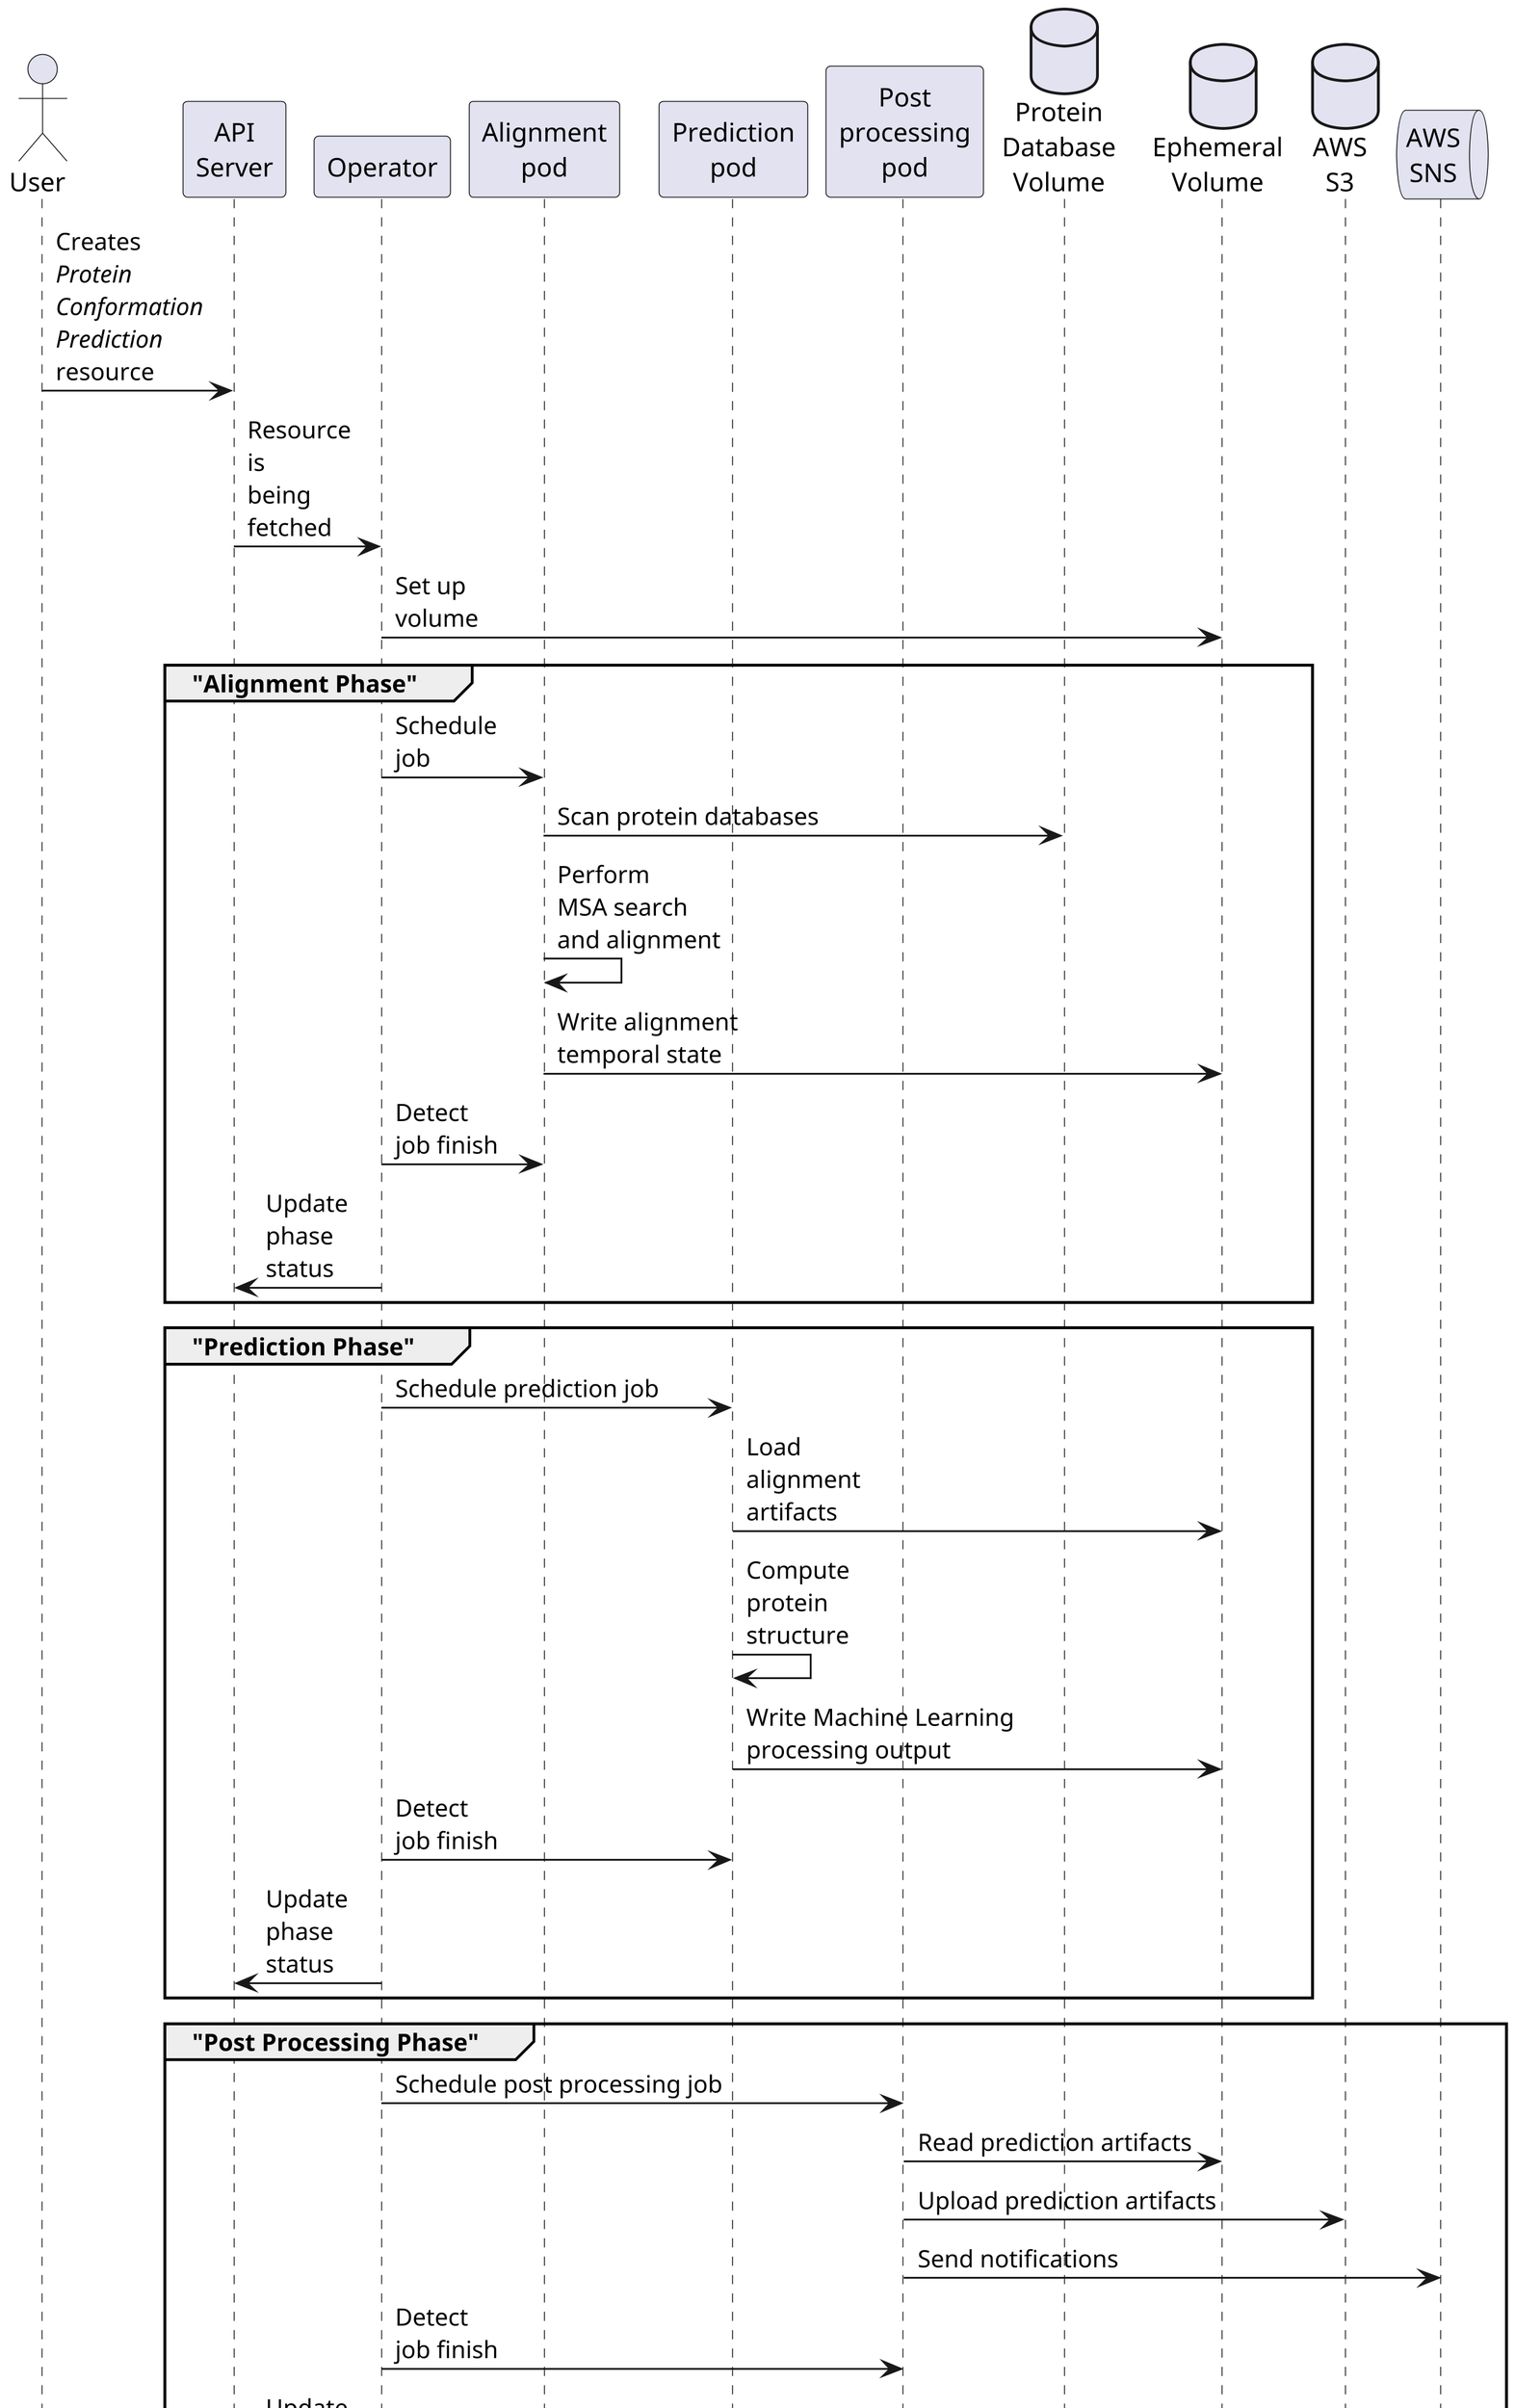 @startuml

skinparam dpi 300

actor User as user
participant "API\nServer" as api
participant Operator as operator
participant "Alignment\npod" as alignmentPod
participant "Prediction\npod" as predictionPod
participant "Post\nprocessing\npod" as postProcessingPod
database "Protein\nDatabase\nVolume" as dbVolume
database "Ephemeral\nVolume" as tmpVolume
database "AWS\nS3" as s3
queue "AWS\nSNS" as sns

user -> api : Creates\n//Protein//\n//Conformation//\n//Prediction//\nresource
api -> operator : Resource\nis\nbeing\nfetched
operator -> tmpVolume : Set up\nvolume
group "Alignment Phase"
operator -> alignmentPod : Schedule\njob
alignmentPod -> dbVolume : Scan protein databases
alignmentPod -> alignmentPod : Perform\nMSA search\nand alignment
alignmentPod -> tmpVolume : Write alignment\ntemporal state
operator -> alignmentPod : Detect\njob finish
operator -> api : Update\nphase\nstatus
end
group "Prediction Phase"
operator -> predictionPod : Schedule prediction job
predictionPod -> tmpVolume : Load\nalignment\nartifacts
predictionPod -> predictionPod : Compute\nprotein\nstructure
predictionPod -> tmpVolume : Write Machine Learning\nprocessing output
operator -> predictionPod : Detect\njob finish
operator -> api : Update\nphase\nstatus
end
group "Post Processing Phase"
operator -> postProcessingPod : Schedule post processing job
postProcessingPod -> tmpVolume : Read prediction artifacts
postProcessingPod -> s3 : Upload prediction artifacts
postProcessingPod -> sns : Send notifications
operator -> postProcessingPod : Detect\njob finish
operator -> api : Update\nphase\nstatus
end
user -> api : Monitor\ntask status

@enduml